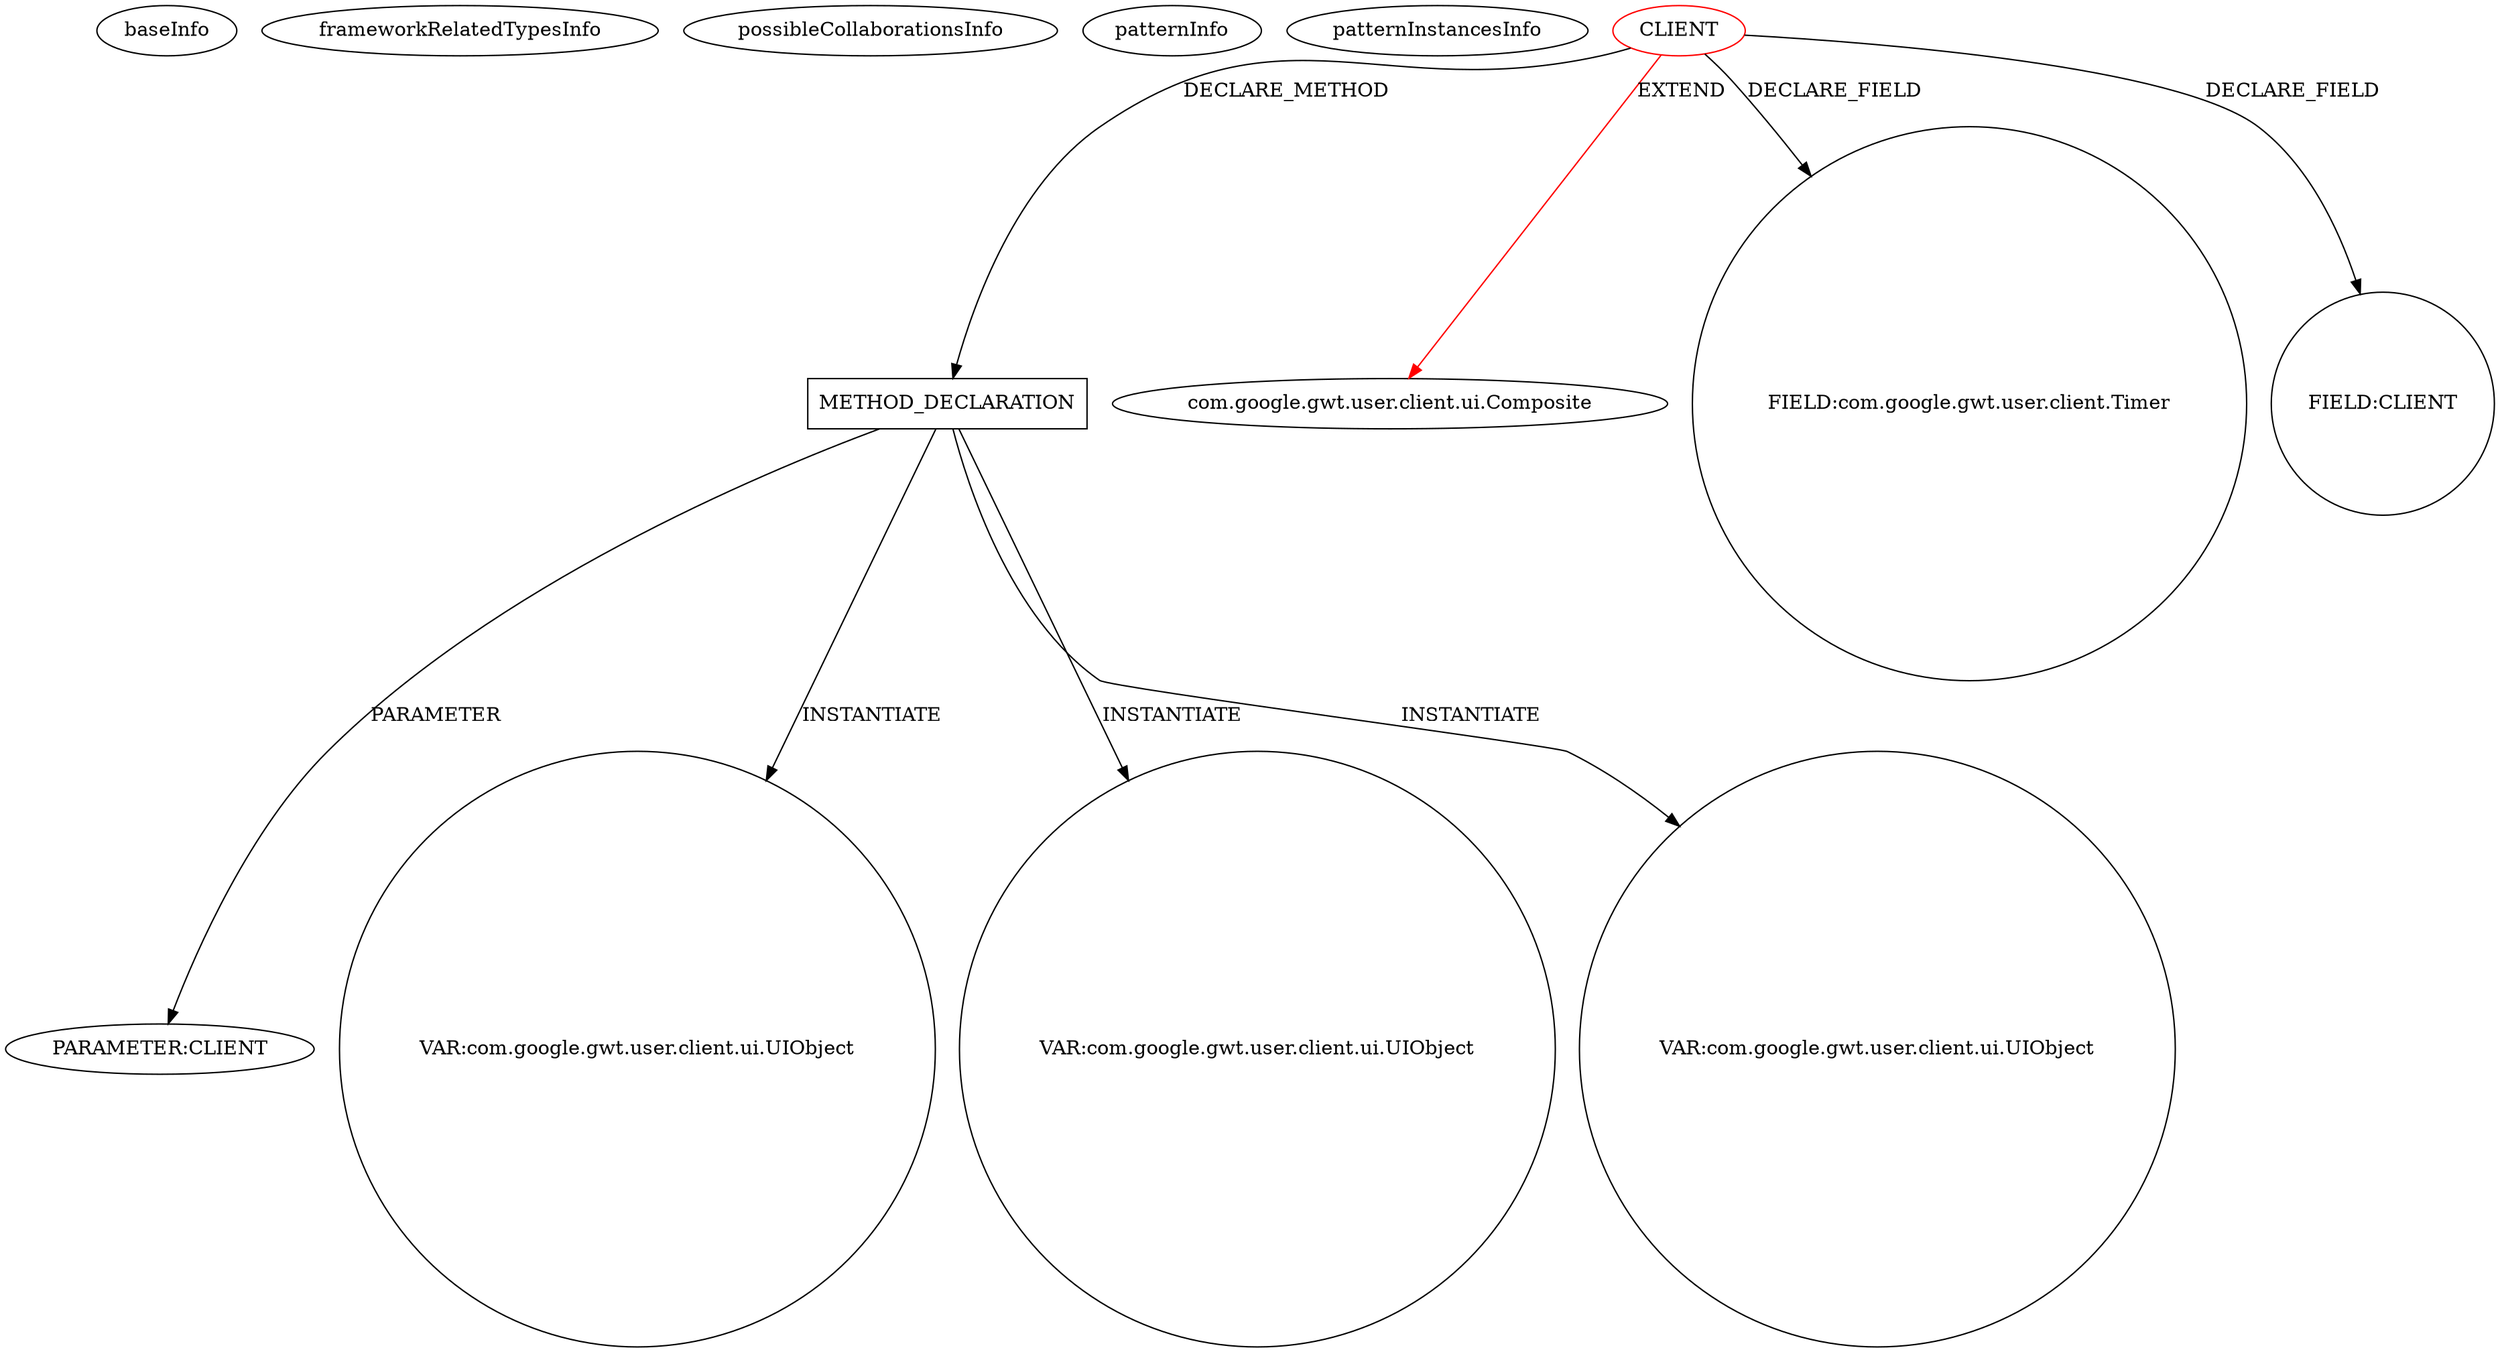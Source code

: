 digraph {
baseInfo[graphId=19,category="pattern",isAnonymous=false,possibleRelation=false]
frameworkRelatedTypesInfo[0="com.google.gwt.user.client.ui.Composite"]
possibleCollaborationsInfo[]
patternInfo[frequency=2.0,patternRootClient=0]
patternInstancesInfo[0="WSDOT-WSDOT-Search-GWT~/WSDOT-WSDOT-Search-GWT/WSDOT-Search-GWT-master/src/gov/wa/wsdot/search/client/SearchWidget.java~SearchWidget~449",1="vlapan-PhotoBank~/vlapan-PhotoBank/PhotoBank-master/src/com/vlapan/gwt/photobank/client/ui/NotificationPanel.java~NotificationPanel~4614"]
316[label="PARAMETER:CLIENT",vertexType="PARAMETER_DECLARATION",isFrameworkType=false]
315[label="METHOD_DECLARATION",vertexType="CLIENT_METHOD_DECLARATION",isFrameworkType=false,shape=box]
0[label="CLIENT",vertexType="ROOT_CLIENT_CLASS_DECLARATION",isFrameworkType=false,color=red]
1[label="com.google.gwt.user.client.ui.Composite",vertexType="FRAMEWORK_CLASS_TYPE",isFrameworkType=false]
38[label="FIELD:com.google.gwt.user.client.Timer",vertexType="FIELD_DECLARATION",isFrameworkType=false,shape=circle]
369[label="VAR:com.google.gwt.user.client.ui.UIObject",vertexType="VARIABLE_EXPRESION",isFrameworkType=false,shape=circle]
394[label="VAR:com.google.gwt.user.client.ui.UIObject",vertexType="VARIABLE_EXPRESION",isFrameworkType=false,shape=circle]
345[label="VAR:com.google.gwt.user.client.ui.UIObject",vertexType="VARIABLE_EXPRESION",isFrameworkType=false,shape=circle]
15[label="FIELD:CLIENT",vertexType="FIELD_DECLARATION",isFrameworkType=false,shape=circle]
315->316[label="PARAMETER"]
0->38[label="DECLARE_FIELD"]
315->369[label="INSTANTIATE"]
315->394[label="INSTANTIATE"]
0->1[label="EXTEND",color=red]
315->345[label="INSTANTIATE"]
0->315[label="DECLARE_METHOD"]
0->15[label="DECLARE_FIELD"]
}
